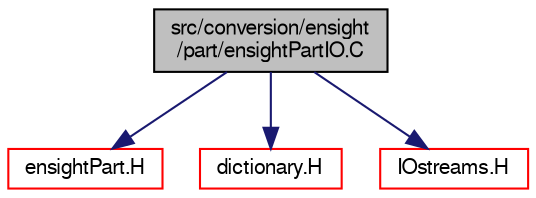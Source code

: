 digraph "src/conversion/ensight/part/ensightPartIO.C"
{
  bgcolor="transparent";
  edge [fontname="FreeSans",fontsize="10",labelfontname="FreeSans",labelfontsize="10"];
  node [fontname="FreeSans",fontsize="10",shape=record];
  Node0 [label="src/conversion/ensight\l/part/ensightPartIO.C",height=0.2,width=0.4,color="black", fillcolor="grey75", style="filled", fontcolor="black"];
  Node0 -> Node1 [color="midnightblue",fontsize="10",style="solid",fontname="FreeSans"];
  Node1 [label="ensightPart.H",height=0.2,width=0.4,color="red",URL="$a00152.html"];
  Node0 -> Node207 [color="midnightblue",fontsize="10",style="solid",fontname="FreeSans"];
  Node207 [label="dictionary.H",height=0.2,width=0.4,color="red",URL="$a08804.html"];
  Node0 -> Node147 [color="midnightblue",fontsize="10",style="solid",fontname="FreeSans"];
  Node147 [label="IOstreams.H",height=0.2,width=0.4,color="red",URL="$a09104.html",tooltip="Useful combination of include files which define Sin, Sout and Serr and the use of IO streams general..."];
}
